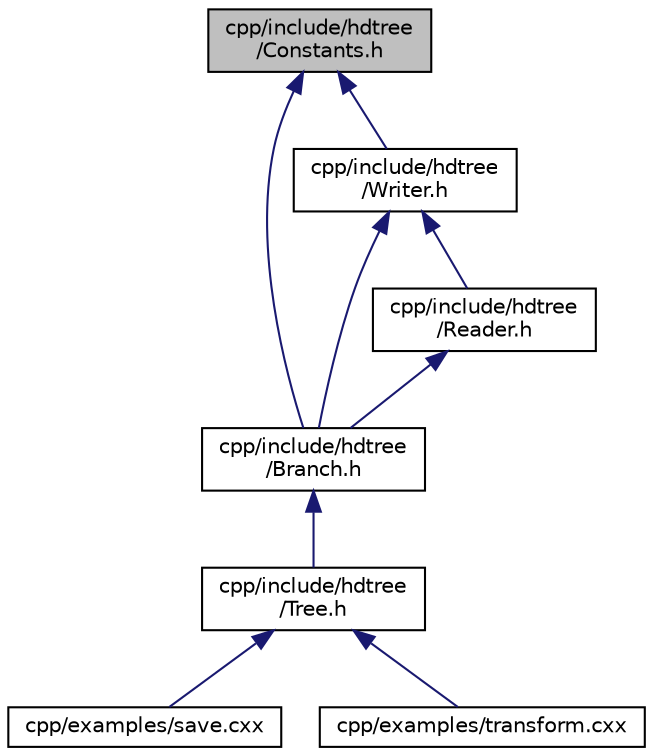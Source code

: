 digraph "cpp/include/hdtree/Constants.h"
{
 // LATEX_PDF_SIZE
  bgcolor="transparent";
  edge [fontname="Helvetica",fontsize="10",labelfontname="Helvetica",labelfontsize="10"];
  node [fontname="Helvetica",fontsize="10",shape=record];
  Node1 [label="cpp/include/hdtree\l/Constants.h",height=0.2,width=0.4,color="black", fillcolor="grey75", style="filled", fontcolor="black",tooltip="Definitions for names of structures required by serialization methods."];
  Node1 -> Node2 [dir="back",color="midnightblue",fontsize="10",style="solid",fontname="Helvetica"];
  Node2 [label="cpp/include/hdtree\l/Branch.h",height=0.2,width=0.4,color="black",URL="$Branch_8h.html",tooltip="Common include for users interacting with Branches."];
  Node2 -> Node3 [dir="back",color="midnightblue",fontsize="10",style="solid",fontname="Helvetica"];
  Node3 [label="cpp/include/hdtree\l/Tree.h",height=0.2,width=0.4,color="black",URL="$Tree_8h_source.html",tooltip=" "];
  Node3 -> Node4 [dir="back",color="midnightblue",fontsize="10",style="solid",fontname="Helvetica"];
  Node4 [label="cpp/examples/save.cxx",height=0.2,width=0.4,color="black",URL="$save_8cxx.html",tooltip="Example of saving a new HDTree into a file."];
  Node3 -> Node5 [dir="back",color="midnightblue",fontsize="10",style="solid",fontname="Helvetica"];
  Node5 [label="cpp/examples/transform.cxx",height=0.2,width=0.4,color="black",URL="$transform_8cxx.html",tooltip="Example of transforming an HDTree by adding more branches."];
  Node1 -> Node6 [dir="back",color="midnightblue",fontsize="10",style="solid",fontname="Helvetica"];
  Node6 [label="cpp/include/hdtree\l/Writer.h",height=0.2,width=0.4,color="black",URL="$Writer_8h_source.html",tooltip=" "];
  Node6 -> Node2 [dir="back",color="midnightblue",fontsize="10",style="solid",fontname="Helvetica"];
  Node6 -> Node7 [dir="back",color="midnightblue",fontsize="10",style="solid",fontname="Helvetica"];
  Node7 [label="cpp/include/hdtree\l/Reader.h",height=0.2,width=0.4,color="black",URL="$Reader_8h_source.html",tooltip=" "];
  Node7 -> Node2 [dir="back",color="midnightblue",fontsize="10",style="solid",fontname="Helvetica"];
}
